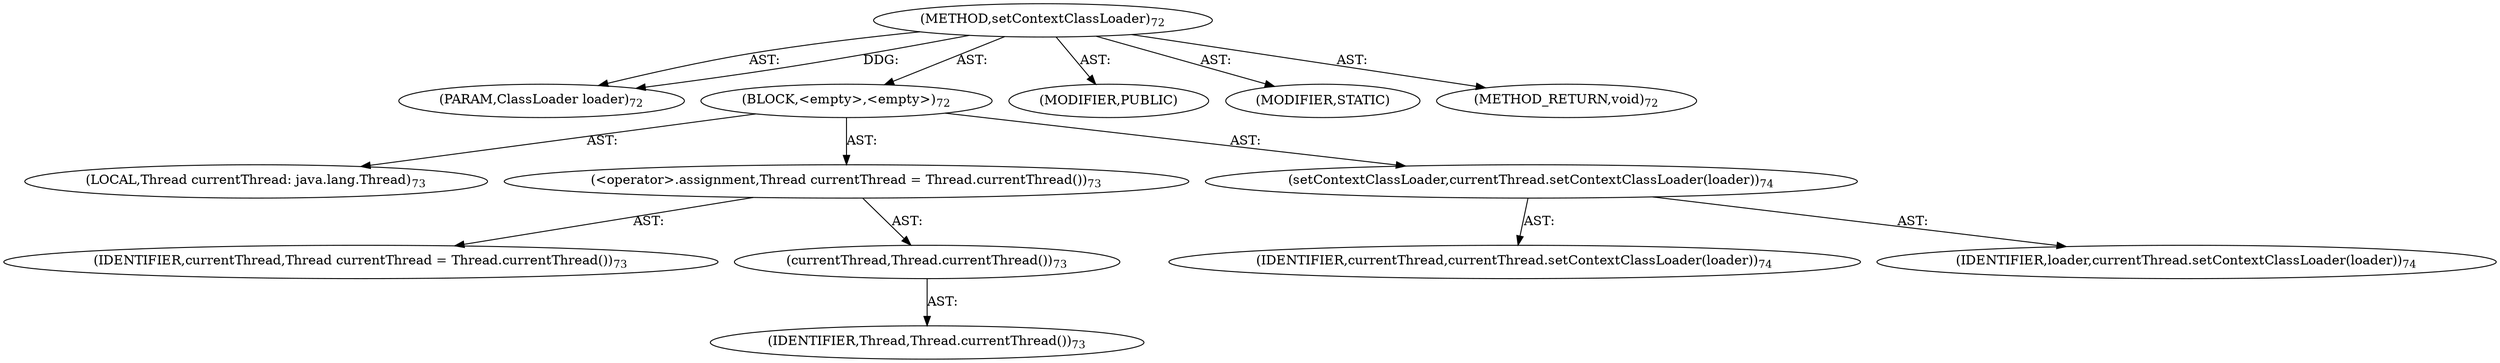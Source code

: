 digraph "setContextClassLoader" {  
"111669149696" [label = <(METHOD,setContextClassLoader)<SUB>72</SUB>> ]
"115964116992" [label = <(PARAM,ClassLoader loader)<SUB>72</SUB>> ]
"25769803776" [label = <(BLOCK,&lt;empty&gt;,&lt;empty&gt;)<SUB>72</SUB>> ]
"94489280512" [label = <(LOCAL,Thread currentThread: java.lang.Thread)<SUB>73</SUB>> ]
"30064771072" [label = <(&lt;operator&gt;.assignment,Thread currentThread = Thread.currentThread())<SUB>73</SUB>> ]
"68719476736" [label = <(IDENTIFIER,currentThread,Thread currentThread = Thread.currentThread())<SUB>73</SUB>> ]
"30064771073" [label = <(currentThread,Thread.currentThread())<SUB>73</SUB>> ]
"68719476737" [label = <(IDENTIFIER,Thread,Thread.currentThread())<SUB>73</SUB>> ]
"30064771074" [label = <(setContextClassLoader,currentThread.setContextClassLoader(loader))<SUB>74</SUB>> ]
"68719476738" [label = <(IDENTIFIER,currentThread,currentThread.setContextClassLoader(loader))<SUB>74</SUB>> ]
"68719476739" [label = <(IDENTIFIER,loader,currentThread.setContextClassLoader(loader))<SUB>74</SUB>> ]
"133143986176" [label = <(MODIFIER,PUBLIC)> ]
"133143986177" [label = <(MODIFIER,STATIC)> ]
"128849018880" [label = <(METHOD_RETURN,void)<SUB>72</SUB>> ]
  "111669149696" -> "115964116992"  [ label = "AST: "] 
  "111669149696" -> "25769803776"  [ label = "AST: "] 
  "111669149696" -> "133143986176"  [ label = "AST: "] 
  "111669149696" -> "133143986177"  [ label = "AST: "] 
  "111669149696" -> "128849018880"  [ label = "AST: "] 
  "25769803776" -> "94489280512"  [ label = "AST: "] 
  "25769803776" -> "30064771072"  [ label = "AST: "] 
  "25769803776" -> "30064771074"  [ label = "AST: "] 
  "30064771072" -> "68719476736"  [ label = "AST: "] 
  "30064771072" -> "30064771073"  [ label = "AST: "] 
  "30064771073" -> "68719476737"  [ label = "AST: "] 
  "30064771074" -> "68719476738"  [ label = "AST: "] 
  "30064771074" -> "68719476739"  [ label = "AST: "] 
  "111669149696" -> "115964116992"  [ label = "DDG: "] 
}
